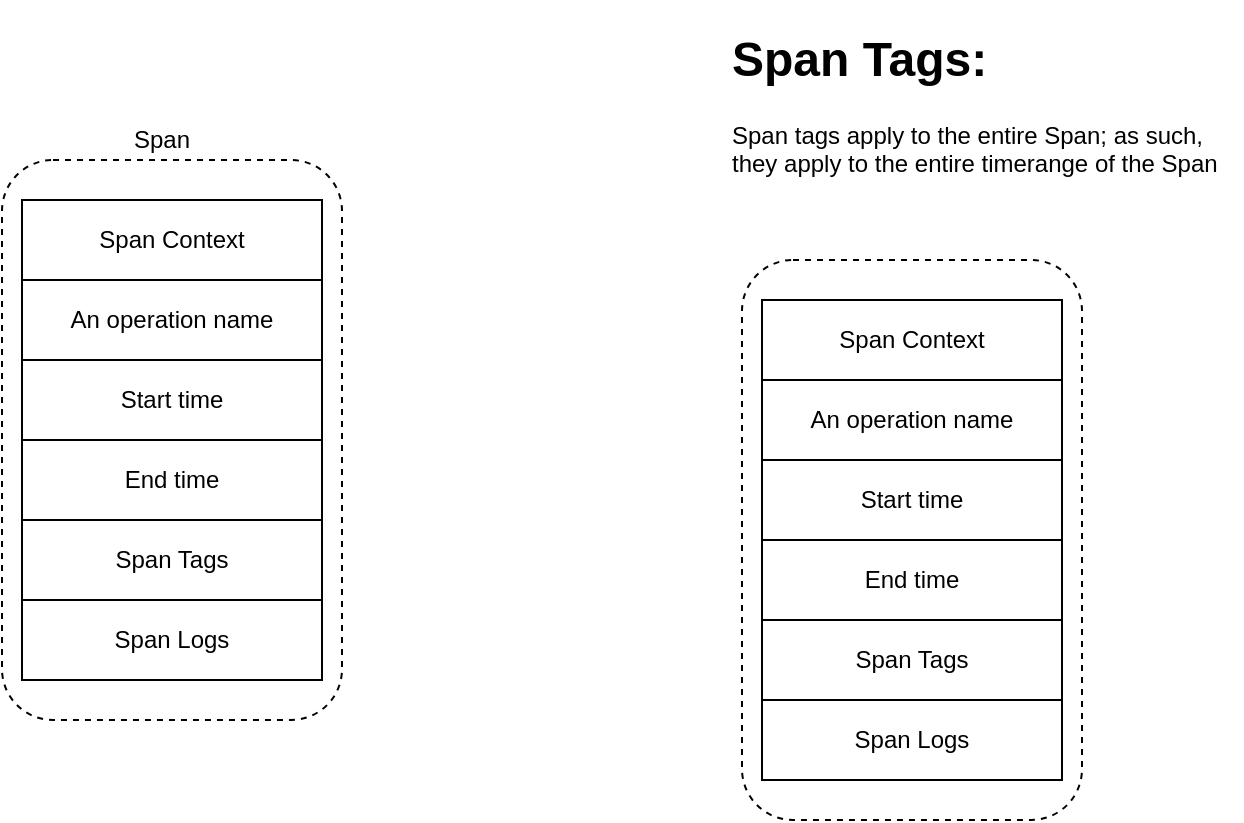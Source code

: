 <mxfile version="10.6.5" type="github"><diagram id="Be28StreH6nC1CHvk1Et" name="Page-1"><mxGraphModel dx="854" dy="544" grid="1" gridSize="10" guides="1" tooltips="1" connect="1" arrows="1" fold="1" page="1" pageScale="1" pageWidth="827" pageHeight="1169" math="0" shadow="0"><root><mxCell id="0"/><mxCell id="1" parent="0"/><mxCell id="36NQ3Q5xnYIMxYDtHXjG-8" value="" style="rounded=1;whiteSpace=wrap;html=1;fillColor=none;dashed=1;" vertex="1" parent="1"><mxGeometry x="180" y="80" width="170" height="280" as="geometry"/></mxCell><mxCell id="36NQ3Q5xnYIMxYDtHXjG-2" value="An operation name" style="rounded=0;whiteSpace=wrap;html=1;" vertex="1" parent="1"><mxGeometry x="190" y="140" width="150" height="40" as="geometry"/></mxCell><mxCell id="36NQ3Q5xnYIMxYDtHXjG-3" value="Start time" style="rounded=0;whiteSpace=wrap;html=1;" vertex="1" parent="1"><mxGeometry x="190" y="180" width="150" height="40" as="geometry"/></mxCell><mxCell id="36NQ3Q5xnYIMxYDtHXjG-4" value="End time" style="rounded=0;whiteSpace=wrap;html=1;" vertex="1" parent="1"><mxGeometry x="190" y="220" width="150" height="40" as="geometry"/></mxCell><mxCell id="36NQ3Q5xnYIMxYDtHXjG-5" value="Span Tags" style="rounded=0;whiteSpace=wrap;html=1;" vertex="1" parent="1"><mxGeometry x="190" y="260" width="150" height="40" as="geometry"/></mxCell><mxCell id="36NQ3Q5xnYIMxYDtHXjG-6" value="Span Logs" style="rounded=0;whiteSpace=wrap;html=1;" vertex="1" parent="1"><mxGeometry x="190" y="300" width="150" height="40" as="geometry"/></mxCell><mxCell id="36NQ3Q5xnYIMxYDtHXjG-7" value="Span Context" style="rounded=0;whiteSpace=wrap;html=1;" vertex="1" parent="1"><mxGeometry x="190" y="100" width="150" height="40" as="geometry"/></mxCell><mxCell id="36NQ3Q5xnYIMxYDtHXjG-10" value="Span" style="text;html=1;strokeColor=none;fillColor=none;align=center;verticalAlign=middle;whiteSpace=wrap;rounded=0;dashed=1;" vertex="1" parent="1"><mxGeometry x="240" y="60" width="40" height="20" as="geometry"/></mxCell><mxCell id="36NQ3Q5xnYIMxYDtHXjG-11" value="" style="rounded=1;whiteSpace=wrap;html=1;fillColor=none;dashed=1;" vertex="1" parent="1"><mxGeometry x="550" y="130" width="170" height="280" as="geometry"/></mxCell><mxCell id="36NQ3Q5xnYIMxYDtHXjG-12" value="An operation name" style="rounded=0;whiteSpace=wrap;html=1;" vertex="1" parent="1"><mxGeometry x="560" y="190" width="150" height="40" as="geometry"/></mxCell><mxCell id="36NQ3Q5xnYIMxYDtHXjG-13" value="Start time" style="rounded=0;whiteSpace=wrap;html=1;" vertex="1" parent="1"><mxGeometry x="560" y="230" width="150" height="40" as="geometry"/></mxCell><mxCell id="36NQ3Q5xnYIMxYDtHXjG-14" value="End time" style="rounded=0;whiteSpace=wrap;html=1;" vertex="1" parent="1"><mxGeometry x="560" y="270" width="150" height="40" as="geometry"/></mxCell><mxCell id="36NQ3Q5xnYIMxYDtHXjG-15" value="Span Tags" style="rounded=0;whiteSpace=wrap;html=1;" vertex="1" parent="1"><mxGeometry x="560" y="310" width="150" height="40" as="geometry"/></mxCell><mxCell id="36NQ3Q5xnYIMxYDtHXjG-16" value="Span Logs" style="rounded=0;whiteSpace=wrap;html=1;" vertex="1" parent="1"><mxGeometry x="560" y="350" width="150" height="40" as="geometry"/></mxCell><mxCell id="36NQ3Q5xnYIMxYDtHXjG-17" value="Span Context" style="rounded=0;whiteSpace=wrap;html=1;" vertex="1" parent="1"><mxGeometry x="560" y="150" width="150" height="40" as="geometry"/></mxCell><mxCell id="36NQ3Q5xnYIMxYDtHXjG-19" value="&lt;h1&gt;Span Tags:&lt;/h1&gt;&lt;p&gt;&lt;span&gt;Span tags apply to&amp;nbsp;&lt;/span&gt;&lt;span&gt;the entire Span&lt;/span&gt;&lt;span&gt;; as such, they apply to the entire timerange of the Span&lt;/span&gt;&lt;br&gt;&lt;/p&gt;" style="text;html=1;strokeColor=none;fillColor=none;spacing=5;spacingTop=-20;whiteSpace=wrap;overflow=hidden;rounded=0;dashed=1;" vertex="1" parent="1"><mxGeometry x="540" y="10" width="260" height="90" as="geometry"/></mxCell></root></mxGraphModel></diagram></mxfile>
